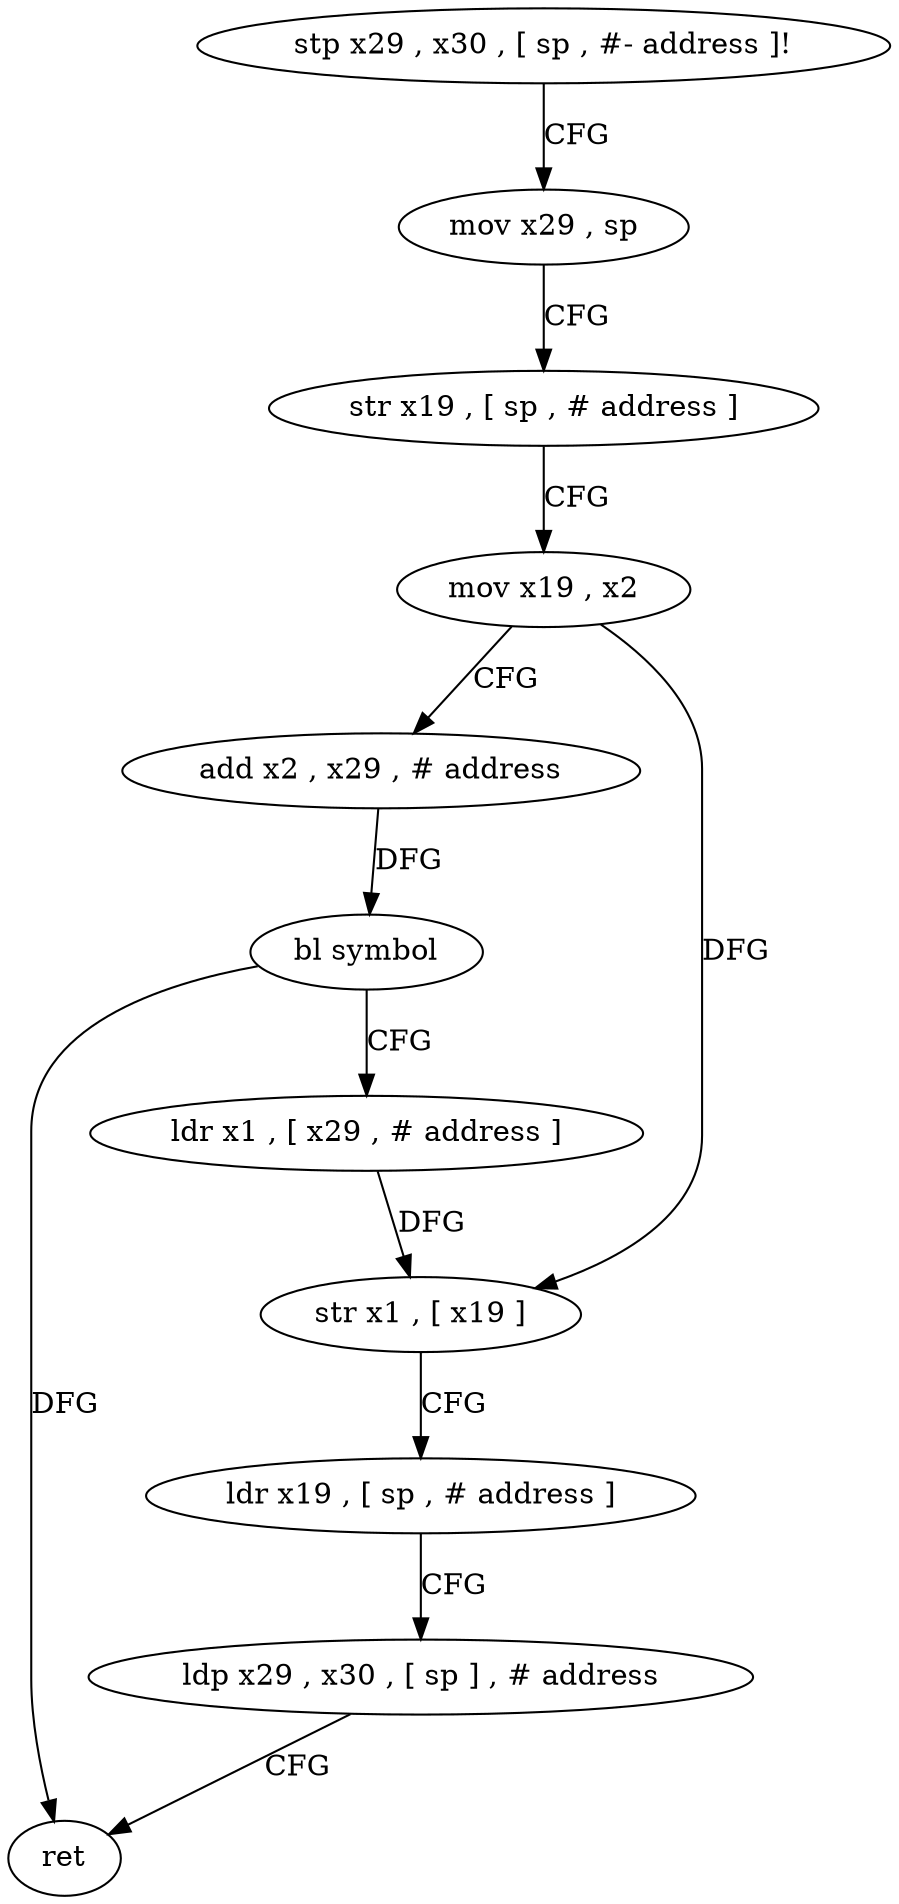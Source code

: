 digraph "func" {
"4243720" [label = "stp x29 , x30 , [ sp , #- address ]!" ]
"4243724" [label = "mov x29 , sp" ]
"4243728" [label = "str x19 , [ sp , # address ]" ]
"4243732" [label = "mov x19 , x2" ]
"4243736" [label = "add x2 , x29 , # address" ]
"4243740" [label = "bl symbol" ]
"4243744" [label = "ldr x1 , [ x29 , # address ]" ]
"4243748" [label = "str x1 , [ x19 ]" ]
"4243752" [label = "ldr x19 , [ sp , # address ]" ]
"4243756" [label = "ldp x29 , x30 , [ sp ] , # address" ]
"4243760" [label = "ret" ]
"4243720" -> "4243724" [ label = "CFG" ]
"4243724" -> "4243728" [ label = "CFG" ]
"4243728" -> "4243732" [ label = "CFG" ]
"4243732" -> "4243736" [ label = "CFG" ]
"4243732" -> "4243748" [ label = "DFG" ]
"4243736" -> "4243740" [ label = "DFG" ]
"4243740" -> "4243744" [ label = "CFG" ]
"4243740" -> "4243760" [ label = "DFG" ]
"4243744" -> "4243748" [ label = "DFG" ]
"4243748" -> "4243752" [ label = "CFG" ]
"4243752" -> "4243756" [ label = "CFG" ]
"4243756" -> "4243760" [ label = "CFG" ]
}
